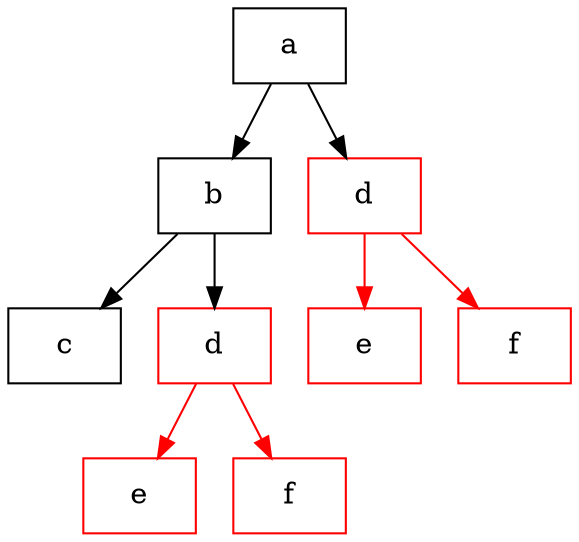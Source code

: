 digraph G {
    node [shape="box"];
    n0 [label="a"];
    n1 [label="b"];
    n0 -> n1;

    n5 [label="c"];
    n1 -> n5;

    subgraph S {
        node [color="red"]; 
        edge [color="red"]; 

        n2 [label="d"];
        n3 [label="e"];
        n2 -> n3;
        n4 [label="f"];
        n2 -> n4;
    }

    n1 -> n2;

    subgraph T {
        node [color="red"]; 
        edge [color="red"]; 

        n6 [label="d"];
        n7 [label="e"];
        n6 -> n7;
        n8 [label="f"];
        n6 -> n8;
    }

    n0 -> n6;
}
